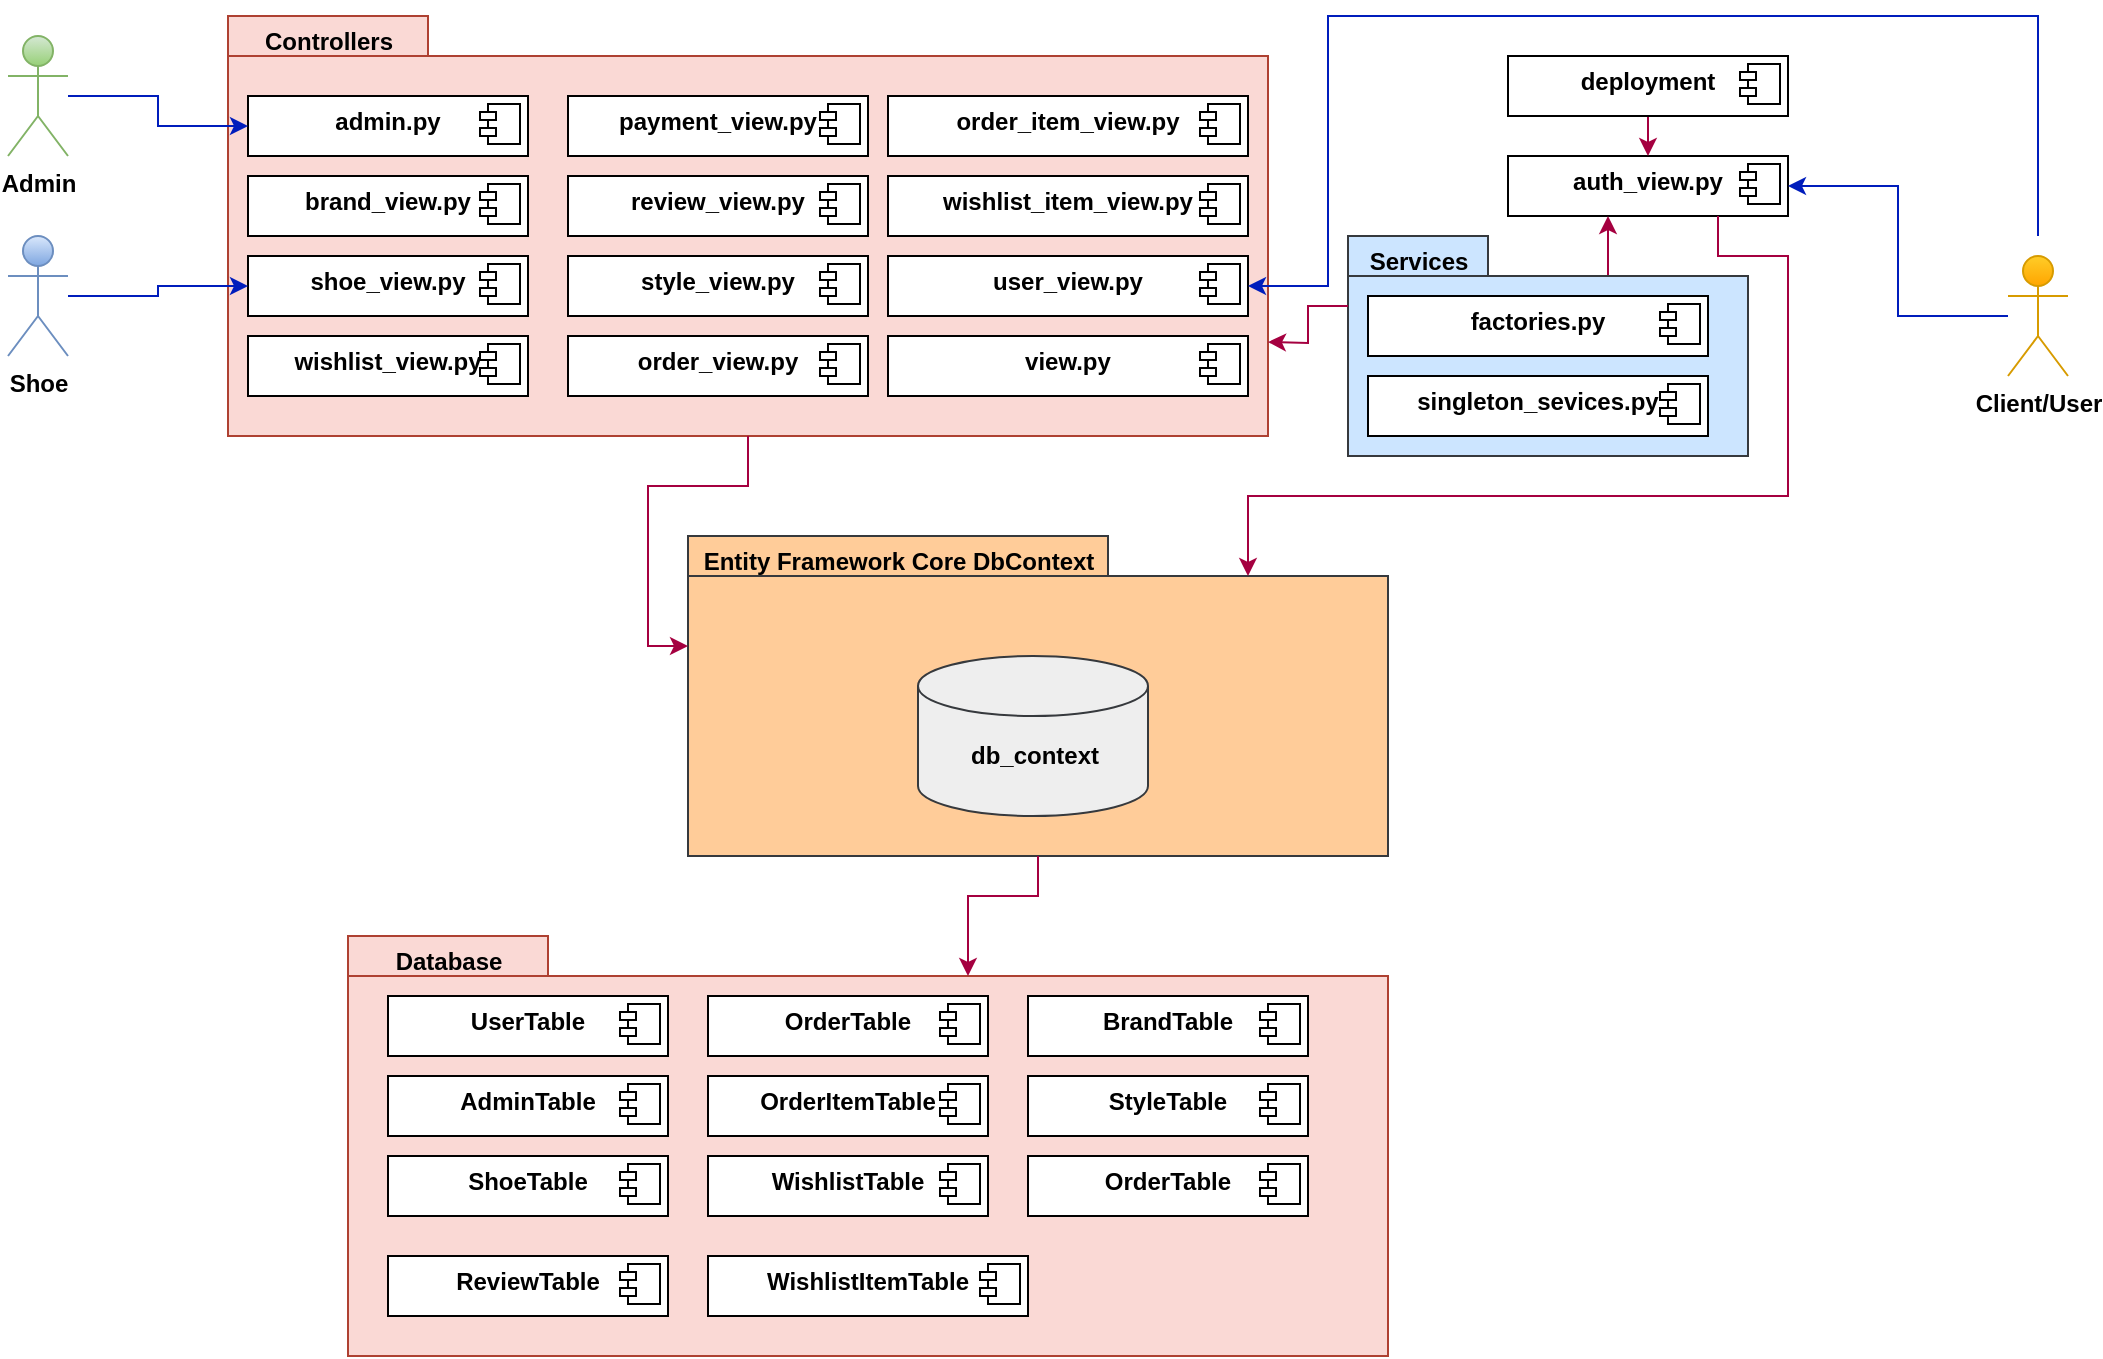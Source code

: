 <mxfile version="24.7.17">
  <diagram name="Page-1" id="9JpG-oR7N31v8XTSHEbZ">
    <mxGraphModel dx="1750" dy="1035" grid="1" gridSize="10" guides="1" tooltips="1" connect="1" arrows="1" fold="1" page="1" pageScale="1" pageWidth="850" pageHeight="1100" math="0" shadow="0">
      <root>
        <mxCell id="0" />
        <mxCell id="1" parent="0" />
        <mxCell id="RTqFfbw8OwOKnB7sjc1u-1" value="" style="shape=folder;fontStyle=1;spacingTop=10;tabWidth=100;tabHeight=20;tabPosition=left;html=1;whiteSpace=wrap;fillColor=#fad9d5;strokeColor=#ae4132;" vertex="1" parent="1">
          <mxGeometry x="230" y="140" width="520" height="210" as="geometry" />
        </mxCell>
        <mxCell id="RTqFfbw8OwOKnB7sjc1u-2" value="Controllers" style="text;align=center;fontStyle=1;verticalAlign=middle;spacingLeft=3;spacingRight=3;strokeColor=none;rotatable=0;points=[[0,0.5],[1,0.5]];portConstraint=eastwest;html=1;" vertex="1" parent="1">
          <mxGeometry x="240" y="140" width="80" height="26" as="geometry" />
        </mxCell>
        <mxCell id="RTqFfbw8OwOKnB7sjc1u-3" value="&lt;p style=&quot;margin:0px;margin-top:6px;text-align:center;&quot;&gt;&lt;b&gt;admin.py&lt;/b&gt;&lt;/p&gt;" style="align=left;overflow=fill;html=1;dropTarget=0;whiteSpace=wrap;" vertex="1" parent="1">
          <mxGeometry x="240" y="180" width="140" height="30" as="geometry" />
        </mxCell>
        <mxCell id="RTqFfbw8OwOKnB7sjc1u-4" value="" style="shape=component;jettyWidth=8;jettyHeight=4;" vertex="1" parent="RTqFfbw8OwOKnB7sjc1u-3">
          <mxGeometry x="1" width="20" height="20" relative="1" as="geometry">
            <mxPoint x="-24" y="4" as="offset" />
          </mxGeometry>
        </mxCell>
        <mxCell id="RTqFfbw8OwOKnB7sjc1u-5" value="&lt;p style=&quot;margin:0px;margin-top:6px;text-align:center;&quot;&gt;&lt;b&gt;brand_view.py&lt;/b&gt;&lt;/p&gt;" style="align=left;overflow=fill;html=1;dropTarget=0;whiteSpace=wrap;" vertex="1" parent="1">
          <mxGeometry x="240" y="220" width="140" height="30" as="geometry" />
        </mxCell>
        <mxCell id="RTqFfbw8OwOKnB7sjc1u-6" value="" style="shape=component;jettyWidth=8;jettyHeight=4;" vertex="1" parent="RTqFfbw8OwOKnB7sjc1u-5">
          <mxGeometry x="1" width="20" height="20" relative="1" as="geometry">
            <mxPoint x="-24" y="4" as="offset" />
          </mxGeometry>
        </mxCell>
        <mxCell id="RTqFfbw8OwOKnB7sjc1u-7" value="&lt;p style=&quot;margin:0px;margin-top:6px;text-align:center;&quot;&gt;&lt;b&gt;order_view.py&lt;/b&gt;&lt;/p&gt;" style="align=left;overflow=fill;html=1;dropTarget=0;whiteSpace=wrap;" vertex="1" parent="1">
          <mxGeometry x="400" y="300" width="150" height="30" as="geometry" />
        </mxCell>
        <mxCell id="RTqFfbw8OwOKnB7sjc1u-8" value="" style="shape=component;jettyWidth=8;jettyHeight=4;" vertex="1" parent="RTqFfbw8OwOKnB7sjc1u-7">
          <mxGeometry x="1" width="20" height="20" relative="1" as="geometry">
            <mxPoint x="-24" y="4" as="offset" />
          </mxGeometry>
        </mxCell>
        <mxCell id="RTqFfbw8OwOKnB7sjc1u-9" value="&lt;p style=&quot;margin:0px;margin-top:6px;text-align:center;&quot;&gt;&lt;b&gt;shoe_view.py&lt;/b&gt;&lt;/p&gt;" style="align=left;overflow=fill;html=1;dropTarget=0;whiteSpace=wrap;" vertex="1" parent="1">
          <mxGeometry x="240" y="260" width="140" height="30" as="geometry" />
        </mxCell>
        <mxCell id="RTqFfbw8OwOKnB7sjc1u-10" value="" style="shape=component;jettyWidth=8;jettyHeight=4;" vertex="1" parent="RTqFfbw8OwOKnB7sjc1u-9">
          <mxGeometry x="1" width="20" height="20" relative="1" as="geometry">
            <mxPoint x="-24" y="4" as="offset" />
          </mxGeometry>
        </mxCell>
        <mxCell id="RTqFfbw8OwOKnB7sjc1u-11" value="&lt;p style=&quot;margin:0px;margin-top:6px;text-align:center;&quot;&gt;&lt;b&gt;style_view.py&lt;/b&gt;&lt;/p&gt;" style="align=left;overflow=fill;html=1;dropTarget=0;whiteSpace=wrap;" vertex="1" parent="1">
          <mxGeometry x="400" y="260" width="150" height="30" as="geometry" />
        </mxCell>
        <mxCell id="RTqFfbw8OwOKnB7sjc1u-12" value="" style="shape=component;jettyWidth=8;jettyHeight=4;" vertex="1" parent="RTqFfbw8OwOKnB7sjc1u-11">
          <mxGeometry x="1" width="20" height="20" relative="1" as="geometry">
            <mxPoint x="-24" y="4" as="offset" />
          </mxGeometry>
        </mxCell>
        <mxCell id="RTqFfbw8OwOKnB7sjc1u-13" value="&lt;p style=&quot;margin:0px;margin-top:6px;text-align:center;&quot;&gt;&lt;b&gt;review_view.py&lt;/b&gt;&lt;/p&gt;" style="align=left;overflow=fill;html=1;dropTarget=0;whiteSpace=wrap;" vertex="1" parent="1">
          <mxGeometry x="400" y="220" width="150" height="30" as="geometry" />
        </mxCell>
        <mxCell id="RTqFfbw8OwOKnB7sjc1u-14" value="" style="shape=component;jettyWidth=8;jettyHeight=4;" vertex="1" parent="RTqFfbw8OwOKnB7sjc1u-13">
          <mxGeometry x="1" width="20" height="20" relative="1" as="geometry">
            <mxPoint x="-24" y="4" as="offset" />
          </mxGeometry>
        </mxCell>
        <mxCell id="RTqFfbw8OwOKnB7sjc1u-15" value="&lt;p style=&quot;margin:0px;margin-top:6px;text-align:center;&quot;&gt;&lt;b&gt;payment_view.py&lt;/b&gt;&lt;br&gt;&lt;/p&gt;" style="align=left;overflow=fill;html=1;dropTarget=0;whiteSpace=wrap;" vertex="1" parent="1">
          <mxGeometry x="400" y="180" width="150" height="30" as="geometry" />
        </mxCell>
        <mxCell id="RTqFfbw8OwOKnB7sjc1u-16" value="" style="shape=component;jettyWidth=8;jettyHeight=4;" vertex="1" parent="RTqFfbw8OwOKnB7sjc1u-15">
          <mxGeometry x="1" width="20" height="20" relative="1" as="geometry">
            <mxPoint x="-24" y="4" as="offset" />
          </mxGeometry>
        </mxCell>
        <mxCell id="RTqFfbw8OwOKnB7sjc1u-17" value="&lt;p style=&quot;margin:0px;margin-top:6px;text-align:center;&quot;&gt;&lt;b&gt;wishlist_item_view.py&lt;/b&gt;&lt;/p&gt;" style="align=left;overflow=fill;html=1;dropTarget=0;whiteSpace=wrap;" vertex="1" parent="1">
          <mxGeometry x="560" y="220" width="180" height="30" as="geometry" />
        </mxCell>
        <mxCell id="RTqFfbw8OwOKnB7sjc1u-18" value="" style="shape=component;jettyWidth=8;jettyHeight=4;" vertex="1" parent="RTqFfbw8OwOKnB7sjc1u-17">
          <mxGeometry x="1" width="20" height="20" relative="1" as="geometry">
            <mxPoint x="-24" y="4" as="offset" />
          </mxGeometry>
        </mxCell>
        <mxCell id="RTqFfbw8OwOKnB7sjc1u-19" value="&lt;p style=&quot;margin:0px;margin-top:6px;text-align:center;&quot;&gt;&lt;b&gt;order_item_view.py&lt;/b&gt;&lt;br&gt;&lt;/p&gt;" style="align=left;overflow=fill;html=1;dropTarget=0;whiteSpace=wrap;" vertex="1" parent="1">
          <mxGeometry x="560" y="180" width="180" height="30" as="geometry" />
        </mxCell>
        <mxCell id="RTqFfbw8OwOKnB7sjc1u-20" value="" style="shape=component;jettyWidth=8;jettyHeight=4;" vertex="1" parent="RTqFfbw8OwOKnB7sjc1u-19">
          <mxGeometry x="1" width="20" height="20" relative="1" as="geometry">
            <mxPoint x="-24" y="4" as="offset" />
          </mxGeometry>
        </mxCell>
        <mxCell id="RTqFfbw8OwOKnB7sjc1u-23" value="&lt;p style=&quot;margin:0px;margin-top:6px;text-align:center;&quot;&gt;&lt;b&gt;view.py&lt;/b&gt;&lt;/p&gt;" style="align=left;overflow=fill;html=1;dropTarget=0;whiteSpace=wrap;" vertex="1" parent="1">
          <mxGeometry x="560" y="300" width="180" height="30" as="geometry" />
        </mxCell>
        <mxCell id="RTqFfbw8OwOKnB7sjc1u-24" value="" style="shape=component;jettyWidth=8;jettyHeight=4;" vertex="1" parent="RTqFfbw8OwOKnB7sjc1u-23">
          <mxGeometry x="1" width="20" height="20" relative="1" as="geometry">
            <mxPoint x="-24" y="4" as="offset" />
          </mxGeometry>
        </mxCell>
        <mxCell id="RTqFfbw8OwOKnB7sjc1u-25" value="&lt;p style=&quot;margin:0px;margin-top:6px;text-align:center;&quot;&gt;&lt;b&gt;user_view.py&lt;/b&gt;&lt;/p&gt;" style="align=left;overflow=fill;html=1;dropTarget=0;whiteSpace=wrap;" vertex="1" parent="1">
          <mxGeometry x="560" y="260" width="180" height="30" as="geometry" />
        </mxCell>
        <mxCell id="RTqFfbw8OwOKnB7sjc1u-26" value="" style="shape=component;jettyWidth=8;jettyHeight=4;" vertex="1" parent="RTqFfbw8OwOKnB7sjc1u-25">
          <mxGeometry x="1" width="20" height="20" relative="1" as="geometry">
            <mxPoint x="-24" y="4" as="offset" />
          </mxGeometry>
        </mxCell>
        <mxCell id="RTqFfbw8OwOKnB7sjc1u-27" value="&lt;p style=&quot;margin:0px;margin-top:6px;text-align:center;&quot;&gt;&lt;b&gt;wishlist_view.py&lt;/b&gt;&lt;/p&gt;" style="align=left;overflow=fill;html=1;dropTarget=0;whiteSpace=wrap;" vertex="1" parent="1">
          <mxGeometry x="240" y="300" width="140" height="30" as="geometry" />
        </mxCell>
        <mxCell id="RTqFfbw8OwOKnB7sjc1u-28" value="" style="shape=component;jettyWidth=8;jettyHeight=4;" vertex="1" parent="RTqFfbw8OwOKnB7sjc1u-27">
          <mxGeometry x="1" width="20" height="20" relative="1" as="geometry">
            <mxPoint x="-24" y="4" as="offset" />
          </mxGeometry>
        </mxCell>
        <mxCell id="RTqFfbw8OwOKnB7sjc1u-41" style="edgeStyle=orthogonalEdgeStyle;rounded=0;orthogonalLoop=1;jettySize=auto;html=1;entryX=0;entryY=0.5;entryDx=0;entryDy=0;fillColor=#0050ef;strokeColor=#001DBC;" edge="1" parent="1" source="RTqFfbw8OwOKnB7sjc1u-32" target="RTqFfbw8OwOKnB7sjc1u-3">
          <mxGeometry relative="1" as="geometry">
            <mxPoint x="200" y="200" as="targetPoint" />
          </mxGeometry>
        </mxCell>
        <mxCell id="RTqFfbw8OwOKnB7sjc1u-32" value="&lt;b&gt;Admin&lt;/b&gt;" style="shape=umlActor;verticalLabelPosition=bottom;verticalAlign=top;html=1;fillColor=#d5e8d4;strokeColor=#82b366;gradientColor=#97d077;" vertex="1" parent="1">
          <mxGeometry x="120" y="150" width="30" height="60" as="geometry" />
        </mxCell>
        <mxCell id="RTqFfbw8OwOKnB7sjc1u-57" style="edgeStyle=orthogonalEdgeStyle;rounded=0;orthogonalLoop=1;jettySize=auto;html=1;entryX=0;entryY=0.5;entryDx=0;entryDy=0;fillColor=#0050ef;strokeColor=#001DBC;" edge="1" parent="1" source="RTqFfbw8OwOKnB7sjc1u-38" target="RTqFfbw8OwOKnB7sjc1u-9">
          <mxGeometry relative="1" as="geometry" />
        </mxCell>
        <mxCell id="RTqFfbw8OwOKnB7sjc1u-38" value="&lt;b&gt;Shoe&lt;/b&gt;" style="shape=umlActor;verticalLabelPosition=bottom;verticalAlign=top;html=1;fillColor=#dae8fc;gradientColor=#7ea6e0;strokeColor=#6c8ebf;" vertex="1" parent="1">
          <mxGeometry x="120" y="250" width="30" height="60" as="geometry" />
        </mxCell>
        <mxCell id="RTqFfbw8OwOKnB7sjc1u-42" value="&lt;p style=&quot;margin:0px;margin-top:6px;text-align:center;&quot;&gt;&lt;b&gt;auth_view.py&lt;/b&gt;&lt;/p&gt;" style="align=left;overflow=fill;html=1;dropTarget=0;whiteSpace=wrap;" vertex="1" parent="1">
          <mxGeometry x="870" y="210" width="140" height="30" as="geometry" />
        </mxCell>
        <mxCell id="RTqFfbw8OwOKnB7sjc1u-43" value="" style="shape=component;jettyWidth=8;jettyHeight=4;" vertex="1" parent="RTqFfbw8OwOKnB7sjc1u-42">
          <mxGeometry x="1" width="20" height="20" relative="1" as="geometry">
            <mxPoint x="-24" y="4" as="offset" />
          </mxGeometry>
        </mxCell>
        <mxCell id="RTqFfbw8OwOKnB7sjc1u-46" style="edgeStyle=orthogonalEdgeStyle;rounded=0;orthogonalLoop=1;jettySize=auto;html=1;entryX=1;entryY=0.5;entryDx=0;entryDy=0;fillColor=#0050ef;strokeColor=#001DBC;" edge="1" parent="1" source="RTqFfbw8OwOKnB7sjc1u-45" target="RTqFfbw8OwOKnB7sjc1u-42">
          <mxGeometry relative="1" as="geometry" />
        </mxCell>
        <mxCell id="RTqFfbw8OwOKnB7sjc1u-85" style="edgeStyle=orthogonalEdgeStyle;rounded=0;orthogonalLoop=1;jettySize=auto;html=1;entryX=1;entryY=0.5;entryDx=0;entryDy=0;fillColor=#0050ef;strokeColor=#001DBC;" edge="1" parent="1" target="RTqFfbw8OwOKnB7sjc1u-25">
          <mxGeometry relative="1" as="geometry">
            <mxPoint x="1135" y="250" as="sourcePoint" />
            <Array as="points">
              <mxPoint x="1135" y="140" />
              <mxPoint x="780" y="140" />
              <mxPoint x="780" y="275" />
            </Array>
          </mxGeometry>
        </mxCell>
        <mxCell id="RTqFfbw8OwOKnB7sjc1u-45" value="&lt;b&gt;Client/User&lt;/b&gt;" style="shape=umlActor;verticalLabelPosition=bottom;verticalAlign=top;html=1;fillColor=#ffcd28;gradientColor=#ffa500;strokeColor=#d79b00;" vertex="1" parent="1">
          <mxGeometry x="1120" y="260" width="30" height="60" as="geometry" />
        </mxCell>
        <mxCell id="RTqFfbw8OwOKnB7sjc1u-49" style="edgeStyle=orthogonalEdgeStyle;rounded=0;orthogonalLoop=1;jettySize=auto;html=1;exitX=0;exitY=0;exitDx=135;exitDy=20;exitPerimeter=0;fillColor=#d80073;strokeColor=#A50040;" edge="1" parent="1" source="RTqFfbw8OwOKnB7sjc1u-48">
          <mxGeometry relative="1" as="geometry">
            <mxPoint x="920" y="240" as="targetPoint" />
            <Array as="points">
              <mxPoint x="920" y="270" />
              <mxPoint x="920" y="240" />
            </Array>
          </mxGeometry>
        </mxCell>
        <mxCell id="RTqFfbw8OwOKnB7sjc1u-48" value="" style="shape=folder;fontStyle=1;spacingTop=10;tabWidth=70;tabHeight=20;tabPosition=left;html=1;whiteSpace=wrap;fillColor=#cce5ff;strokeColor=#36393d;" vertex="1" parent="1">
          <mxGeometry x="790" y="250" width="200" height="110" as="geometry" />
        </mxCell>
        <mxCell id="RTqFfbw8OwOKnB7sjc1u-50" style="edgeStyle=orthogonalEdgeStyle;rounded=0;orthogonalLoop=1;jettySize=auto;html=1;exitX=0;exitY=0;exitDx=0;exitDy=35;exitPerimeter=0;fillColor=#d80073;strokeColor=#A50040;" edge="1" parent="1" source="RTqFfbw8OwOKnB7sjc1u-48">
          <mxGeometry relative="1" as="geometry">
            <mxPoint x="750" y="303" as="targetPoint" />
          </mxGeometry>
        </mxCell>
        <mxCell id="RTqFfbw8OwOKnB7sjc1u-51" value="" style="shape=folder;fontStyle=1;spacingTop=10;tabWidth=210;tabHeight=20;tabPosition=left;html=1;whiteSpace=wrap;fillColor=#ffcc99;strokeColor=#36393d;" vertex="1" parent="1">
          <mxGeometry x="460" y="400" width="350" height="160" as="geometry" />
        </mxCell>
        <mxCell id="RTqFfbw8OwOKnB7sjc1u-53" value="" style="shape=cylinder3;whiteSpace=wrap;html=1;boundedLbl=1;backgroundOutline=1;size=15;fillColor=#eeeeee;strokeColor=#36393d;" vertex="1" parent="1">
          <mxGeometry x="575" y="460" width="115" height="80" as="geometry" />
        </mxCell>
        <mxCell id="RTqFfbw8OwOKnB7sjc1u-55" value="db_context" style="text;align=center;fontStyle=1;verticalAlign=middle;spacingLeft=3;spacingRight=3;strokeColor=none;rotatable=0;points=[[0,0.5],[1,0.5]];portConstraint=eastwest;html=1;" vertex="1" parent="1">
          <mxGeometry x="580" y="490" width="105" height="40" as="geometry" />
        </mxCell>
        <mxCell id="RTqFfbw8OwOKnB7sjc1u-56" style="edgeStyle=orthogonalEdgeStyle;rounded=0;orthogonalLoop=1;jettySize=auto;html=1;exitX=0.75;exitY=1;exitDx=0;exitDy=0;entryX=0;entryY=0;entryDx=280;entryDy=20;entryPerimeter=0;fillColor=#d80073;strokeColor=#A50040;" edge="1" parent="1" source="RTqFfbw8OwOKnB7sjc1u-42" target="RTqFfbw8OwOKnB7sjc1u-51">
          <mxGeometry relative="1" as="geometry">
            <Array as="points">
              <mxPoint x="975" y="260" />
              <mxPoint x="1010" y="260" />
              <mxPoint x="1010" y="380" />
              <mxPoint x="740" y="380" />
            </Array>
          </mxGeometry>
        </mxCell>
        <mxCell id="RTqFfbw8OwOKnB7sjc1u-58" value="" style="shape=folder;fontStyle=1;spacingTop=10;tabWidth=100;tabHeight=20;tabPosition=left;html=1;whiteSpace=wrap;fillColor=#fad9d5;strokeColor=#ae4132;" vertex="1" parent="1">
          <mxGeometry x="290" y="600" width="520" height="210" as="geometry" />
        </mxCell>
        <mxCell id="RTqFfbw8OwOKnB7sjc1u-59" style="edgeStyle=orthogonalEdgeStyle;rounded=0;orthogonalLoop=1;jettySize=auto;html=1;exitX=0.5;exitY=1;exitDx=0;exitDy=0;exitPerimeter=0;entryX=0;entryY=0;entryDx=0;entryDy=55;entryPerimeter=0;fillColor=#d80073;strokeColor=#A50040;" edge="1" parent="1" source="RTqFfbw8OwOKnB7sjc1u-1" target="RTqFfbw8OwOKnB7sjc1u-51">
          <mxGeometry relative="1" as="geometry" />
        </mxCell>
        <mxCell id="RTqFfbw8OwOKnB7sjc1u-60" style="edgeStyle=orthogonalEdgeStyle;rounded=0;orthogonalLoop=1;jettySize=auto;html=1;exitX=0.5;exitY=1;exitDx=0;exitDy=0;exitPerimeter=0;entryX=0;entryY=0;entryDx=310;entryDy=20;entryPerimeter=0;fillColor=#d80073;strokeColor=#A50040;" edge="1" parent="1" source="RTqFfbw8OwOKnB7sjc1u-51" target="RTqFfbw8OwOKnB7sjc1u-58">
          <mxGeometry relative="1" as="geometry">
            <mxPoint x="685" y="580" as="sourcePoint" />
          </mxGeometry>
        </mxCell>
        <mxCell id="RTqFfbw8OwOKnB7sjc1u-61" value="Database" style="text;align=center;fontStyle=1;verticalAlign=middle;spacingLeft=3;spacingRight=3;strokeColor=none;rotatable=0;points=[[0,0.5],[1,0.5]];portConstraint=eastwest;html=1;" vertex="1" parent="1">
          <mxGeometry x="300" y="600" width="80" height="26" as="geometry" />
        </mxCell>
        <mxCell id="RTqFfbw8OwOKnB7sjc1u-62" value="&lt;p style=&quot;margin:0px;margin-top:6px;text-align:center;&quot;&gt;&lt;b&gt;AdminTable&lt;/b&gt;&lt;/p&gt;" style="align=left;overflow=fill;html=1;dropTarget=0;whiteSpace=wrap;" vertex="1" parent="1">
          <mxGeometry x="310" y="670" width="140" height="30" as="geometry" />
        </mxCell>
        <mxCell id="RTqFfbw8OwOKnB7sjc1u-63" value="" style="shape=component;jettyWidth=8;jettyHeight=4;" vertex="1" parent="RTqFfbw8OwOKnB7sjc1u-62">
          <mxGeometry x="1" width="20" height="20" relative="1" as="geometry">
            <mxPoint x="-24" y="4" as="offset" />
          </mxGeometry>
        </mxCell>
        <mxCell id="RTqFfbw8OwOKnB7sjc1u-64" value="&lt;p style=&quot;margin:0px;margin-top:6px;text-align:center;&quot;&gt;&lt;b&gt;UserTable&lt;/b&gt;&lt;/p&gt;" style="align=left;overflow=fill;html=1;dropTarget=0;whiteSpace=wrap;" vertex="1" parent="1">
          <mxGeometry x="310" y="630" width="140" height="30" as="geometry" />
        </mxCell>
        <mxCell id="RTqFfbw8OwOKnB7sjc1u-65" value="" style="shape=component;jettyWidth=8;jettyHeight=4;" vertex="1" parent="RTqFfbw8OwOKnB7sjc1u-64">
          <mxGeometry x="1" width="20" height="20" relative="1" as="geometry">
            <mxPoint x="-24" y="4" as="offset" />
          </mxGeometry>
        </mxCell>
        <mxCell id="RTqFfbw8OwOKnB7sjc1u-66" value="&lt;p style=&quot;margin:0px;margin-top:6px;text-align:center;&quot;&gt;&lt;b&gt;ReviewTable&lt;/b&gt;&lt;br&gt;&lt;/p&gt;" style="align=left;overflow=fill;html=1;dropTarget=0;whiteSpace=wrap;" vertex="1" parent="1">
          <mxGeometry x="310" y="760" width="140" height="30" as="geometry" />
        </mxCell>
        <mxCell id="RTqFfbw8OwOKnB7sjc1u-67" value="" style="shape=component;jettyWidth=8;jettyHeight=4;" vertex="1" parent="RTqFfbw8OwOKnB7sjc1u-66">
          <mxGeometry x="1" width="20" height="20" relative="1" as="geometry">
            <mxPoint x="-24" y="4" as="offset" />
          </mxGeometry>
        </mxCell>
        <mxCell id="RTqFfbw8OwOKnB7sjc1u-68" value="&lt;p style=&quot;margin:0px;margin-top:6px;text-align:center;&quot;&gt;&lt;b&gt;ShoeTable&lt;/b&gt;&lt;/p&gt;" style="align=left;overflow=fill;html=1;dropTarget=0;whiteSpace=wrap;" vertex="1" parent="1">
          <mxGeometry x="310" y="710" width="140" height="30" as="geometry" />
        </mxCell>
        <mxCell id="RTqFfbw8OwOKnB7sjc1u-69" value="" style="shape=component;jettyWidth=8;jettyHeight=4;" vertex="1" parent="RTqFfbw8OwOKnB7sjc1u-68">
          <mxGeometry x="1" width="20" height="20" relative="1" as="geometry">
            <mxPoint x="-24" y="4" as="offset" />
          </mxGeometry>
        </mxCell>
        <mxCell id="RTqFfbw8OwOKnB7sjc1u-70" value="&lt;p style=&quot;margin:0px;margin-top:6px;text-align:center;&quot;&gt;&lt;b&gt;OrderTable&lt;/b&gt;&lt;/p&gt;" style="align=left;overflow=fill;html=1;dropTarget=0;whiteSpace=wrap;" vertex="1" parent="1">
          <mxGeometry x="470" y="630" width="140" height="30" as="geometry" />
        </mxCell>
        <mxCell id="RTqFfbw8OwOKnB7sjc1u-71" value="" style="shape=component;jettyWidth=8;jettyHeight=4;" vertex="1" parent="RTqFfbw8OwOKnB7sjc1u-70">
          <mxGeometry x="1" width="20" height="20" relative="1" as="geometry">
            <mxPoint x="-24" y="4" as="offset" />
          </mxGeometry>
        </mxCell>
        <mxCell id="RTqFfbw8OwOKnB7sjc1u-72" value="&lt;p style=&quot;margin:0px;margin-top:6px;text-align:center;&quot;&gt;&lt;b&gt;WishlistItemTable&lt;/b&gt;&lt;/p&gt;" style="align=left;overflow=fill;html=1;dropTarget=0;whiteSpace=wrap;" vertex="1" parent="1">
          <mxGeometry x="470" y="760" width="160" height="30" as="geometry" />
        </mxCell>
        <mxCell id="RTqFfbw8OwOKnB7sjc1u-73" value="" style="shape=component;jettyWidth=8;jettyHeight=4;" vertex="1" parent="RTqFfbw8OwOKnB7sjc1u-72">
          <mxGeometry x="1" width="20" height="20" relative="1" as="geometry">
            <mxPoint x="-24" y="4" as="offset" />
          </mxGeometry>
        </mxCell>
        <mxCell id="RTqFfbw8OwOKnB7sjc1u-74" value="&lt;p style=&quot;margin:0px;margin-top:6px;text-align:center;&quot;&gt;&lt;b&gt;WishlistTable&lt;/b&gt;&lt;/p&gt;" style="align=left;overflow=fill;html=1;dropTarget=0;whiteSpace=wrap;" vertex="1" parent="1">
          <mxGeometry x="470" y="710" width="140" height="30" as="geometry" />
        </mxCell>
        <mxCell id="RTqFfbw8OwOKnB7sjc1u-75" value="" style="shape=component;jettyWidth=8;jettyHeight=4;" vertex="1" parent="RTqFfbw8OwOKnB7sjc1u-74">
          <mxGeometry x="1" width="20" height="20" relative="1" as="geometry">
            <mxPoint x="-24" y="4" as="offset" />
          </mxGeometry>
        </mxCell>
        <mxCell id="RTqFfbw8OwOKnB7sjc1u-76" value="&lt;p style=&quot;margin:0px;margin-top:6px;text-align:center;&quot;&gt;&lt;b&gt;OrderItemTable&lt;/b&gt;&lt;/p&gt;" style="align=left;overflow=fill;html=1;dropTarget=0;whiteSpace=wrap;" vertex="1" parent="1">
          <mxGeometry x="470" y="670" width="140" height="30" as="geometry" />
        </mxCell>
        <mxCell id="RTqFfbw8OwOKnB7sjc1u-77" value="" style="shape=component;jettyWidth=8;jettyHeight=4;" vertex="1" parent="RTqFfbw8OwOKnB7sjc1u-76">
          <mxGeometry x="1" width="20" height="20" relative="1" as="geometry">
            <mxPoint x="-24" y="4" as="offset" />
          </mxGeometry>
        </mxCell>
        <mxCell id="RTqFfbw8OwOKnB7sjc1u-78" value="&lt;p style=&quot;margin:0px;margin-top:6px;text-align:center;&quot;&gt;&lt;b&gt;OrderTable&lt;/b&gt;&lt;/p&gt;" style="align=left;overflow=fill;html=1;dropTarget=0;whiteSpace=wrap;" vertex="1" parent="1">
          <mxGeometry x="630" y="710" width="140" height="30" as="geometry" />
        </mxCell>
        <mxCell id="RTqFfbw8OwOKnB7sjc1u-79" value="" style="shape=component;jettyWidth=8;jettyHeight=4;" vertex="1" parent="RTqFfbw8OwOKnB7sjc1u-78">
          <mxGeometry x="1" width="20" height="20" relative="1" as="geometry">
            <mxPoint x="-24" y="4" as="offset" />
          </mxGeometry>
        </mxCell>
        <mxCell id="RTqFfbw8OwOKnB7sjc1u-80" value="&lt;p style=&quot;margin:0px;margin-top:6px;text-align:center;&quot;&gt;&lt;b&gt;StyleTable&lt;/b&gt;&lt;/p&gt;" style="align=left;overflow=fill;html=1;dropTarget=0;whiteSpace=wrap;" vertex="1" parent="1">
          <mxGeometry x="630" y="670" width="140" height="30" as="geometry" />
        </mxCell>
        <mxCell id="RTqFfbw8OwOKnB7sjc1u-81" value="" style="shape=component;jettyWidth=8;jettyHeight=4;" vertex="1" parent="RTqFfbw8OwOKnB7sjc1u-80">
          <mxGeometry x="1" width="20" height="20" relative="1" as="geometry">
            <mxPoint x="-24" y="4" as="offset" />
          </mxGeometry>
        </mxCell>
        <mxCell id="RTqFfbw8OwOKnB7sjc1u-82" value="&lt;p style=&quot;margin:0px;margin-top:6px;text-align:center;&quot;&gt;&lt;b&gt;BrandTable&lt;/b&gt;&lt;/p&gt;" style="align=left;overflow=fill;html=1;dropTarget=0;whiteSpace=wrap;" vertex="1" parent="1">
          <mxGeometry x="630" y="630" width="140" height="30" as="geometry" />
        </mxCell>
        <mxCell id="RTqFfbw8OwOKnB7sjc1u-83" value="" style="shape=component;jettyWidth=8;jettyHeight=4;" vertex="1" parent="RTqFfbw8OwOKnB7sjc1u-82">
          <mxGeometry x="1" width="20" height="20" relative="1" as="geometry">
            <mxPoint x="-24" y="4" as="offset" />
          </mxGeometry>
        </mxCell>
        <mxCell id="RTqFfbw8OwOKnB7sjc1u-84" value="Entity Framework Core DbContext" style="text;align=center;fontStyle=1;verticalAlign=middle;spacingLeft=3;spacingRight=3;strokeColor=none;rotatable=0;points=[[0,0.5],[1,0.5]];portConstraint=eastwest;html=1;" vertex="1" parent="1">
          <mxGeometry x="530" y="400" width="70" height="26" as="geometry" />
        </mxCell>
        <mxCell id="RTqFfbw8OwOKnB7sjc1u-86" value="Services" style="text;align=center;fontStyle=1;verticalAlign=middle;spacingLeft=3;spacingRight=3;strokeColor=none;rotatable=0;points=[[0,0.5],[1,0.5]];portConstraint=eastwest;html=1;" vertex="1" parent="1">
          <mxGeometry x="790" y="250" width="70" height="26" as="geometry" />
        </mxCell>
        <mxCell id="RTqFfbw8OwOKnB7sjc1u-87" value="&lt;p style=&quot;margin:0px;margin-top:6px;text-align:center;&quot;&gt;&lt;b&gt;singleton_sevices.py&lt;/b&gt;&lt;/p&gt;" style="align=left;overflow=fill;html=1;dropTarget=0;whiteSpace=wrap;" vertex="1" parent="1">
          <mxGeometry x="800" y="320" width="170" height="30" as="geometry" />
        </mxCell>
        <mxCell id="RTqFfbw8OwOKnB7sjc1u-88" value="" style="shape=component;jettyWidth=8;jettyHeight=4;" vertex="1" parent="RTqFfbw8OwOKnB7sjc1u-87">
          <mxGeometry x="1" width="20" height="20" relative="1" as="geometry">
            <mxPoint x="-24" y="4" as="offset" />
          </mxGeometry>
        </mxCell>
        <mxCell id="RTqFfbw8OwOKnB7sjc1u-89" value="&lt;p style=&quot;margin:0px;margin-top:6px;text-align:center;&quot;&gt;&lt;b&gt;factories.py&lt;/b&gt;&lt;/p&gt;" style="align=left;overflow=fill;html=1;dropTarget=0;whiteSpace=wrap;" vertex="1" parent="1">
          <mxGeometry x="800" y="280" width="170" height="30" as="geometry" />
        </mxCell>
        <mxCell id="RTqFfbw8OwOKnB7sjc1u-90" value="" style="shape=component;jettyWidth=8;jettyHeight=4;" vertex="1" parent="RTqFfbw8OwOKnB7sjc1u-89">
          <mxGeometry x="1" width="20" height="20" relative="1" as="geometry">
            <mxPoint x="-24" y="4" as="offset" />
          </mxGeometry>
        </mxCell>
        <mxCell id="RTqFfbw8OwOKnB7sjc1u-93" style="edgeStyle=orthogonalEdgeStyle;rounded=0;orthogonalLoop=1;jettySize=auto;html=1;exitX=0.5;exitY=1;exitDx=0;exitDy=0;entryX=0.5;entryY=0;entryDx=0;entryDy=0;fillColor=#d80073;strokeColor=#A50040;" edge="1" parent="1" source="RTqFfbw8OwOKnB7sjc1u-91" target="RTqFfbw8OwOKnB7sjc1u-42">
          <mxGeometry relative="1" as="geometry" />
        </mxCell>
        <mxCell id="RTqFfbw8OwOKnB7sjc1u-91" value="&lt;p style=&quot;margin:0px;margin-top:6px;text-align:center;&quot;&gt;&lt;b&gt;deployment&lt;/b&gt;&lt;/p&gt;" style="align=left;overflow=fill;html=1;dropTarget=0;whiteSpace=wrap;" vertex="1" parent="1">
          <mxGeometry x="870" y="160" width="140" height="30" as="geometry" />
        </mxCell>
        <mxCell id="RTqFfbw8OwOKnB7sjc1u-92" value="" style="shape=component;jettyWidth=8;jettyHeight=4;" vertex="1" parent="RTqFfbw8OwOKnB7sjc1u-91">
          <mxGeometry x="1" width="20" height="20" relative="1" as="geometry">
            <mxPoint x="-24" y="4" as="offset" />
          </mxGeometry>
        </mxCell>
      </root>
    </mxGraphModel>
  </diagram>
</mxfile>
